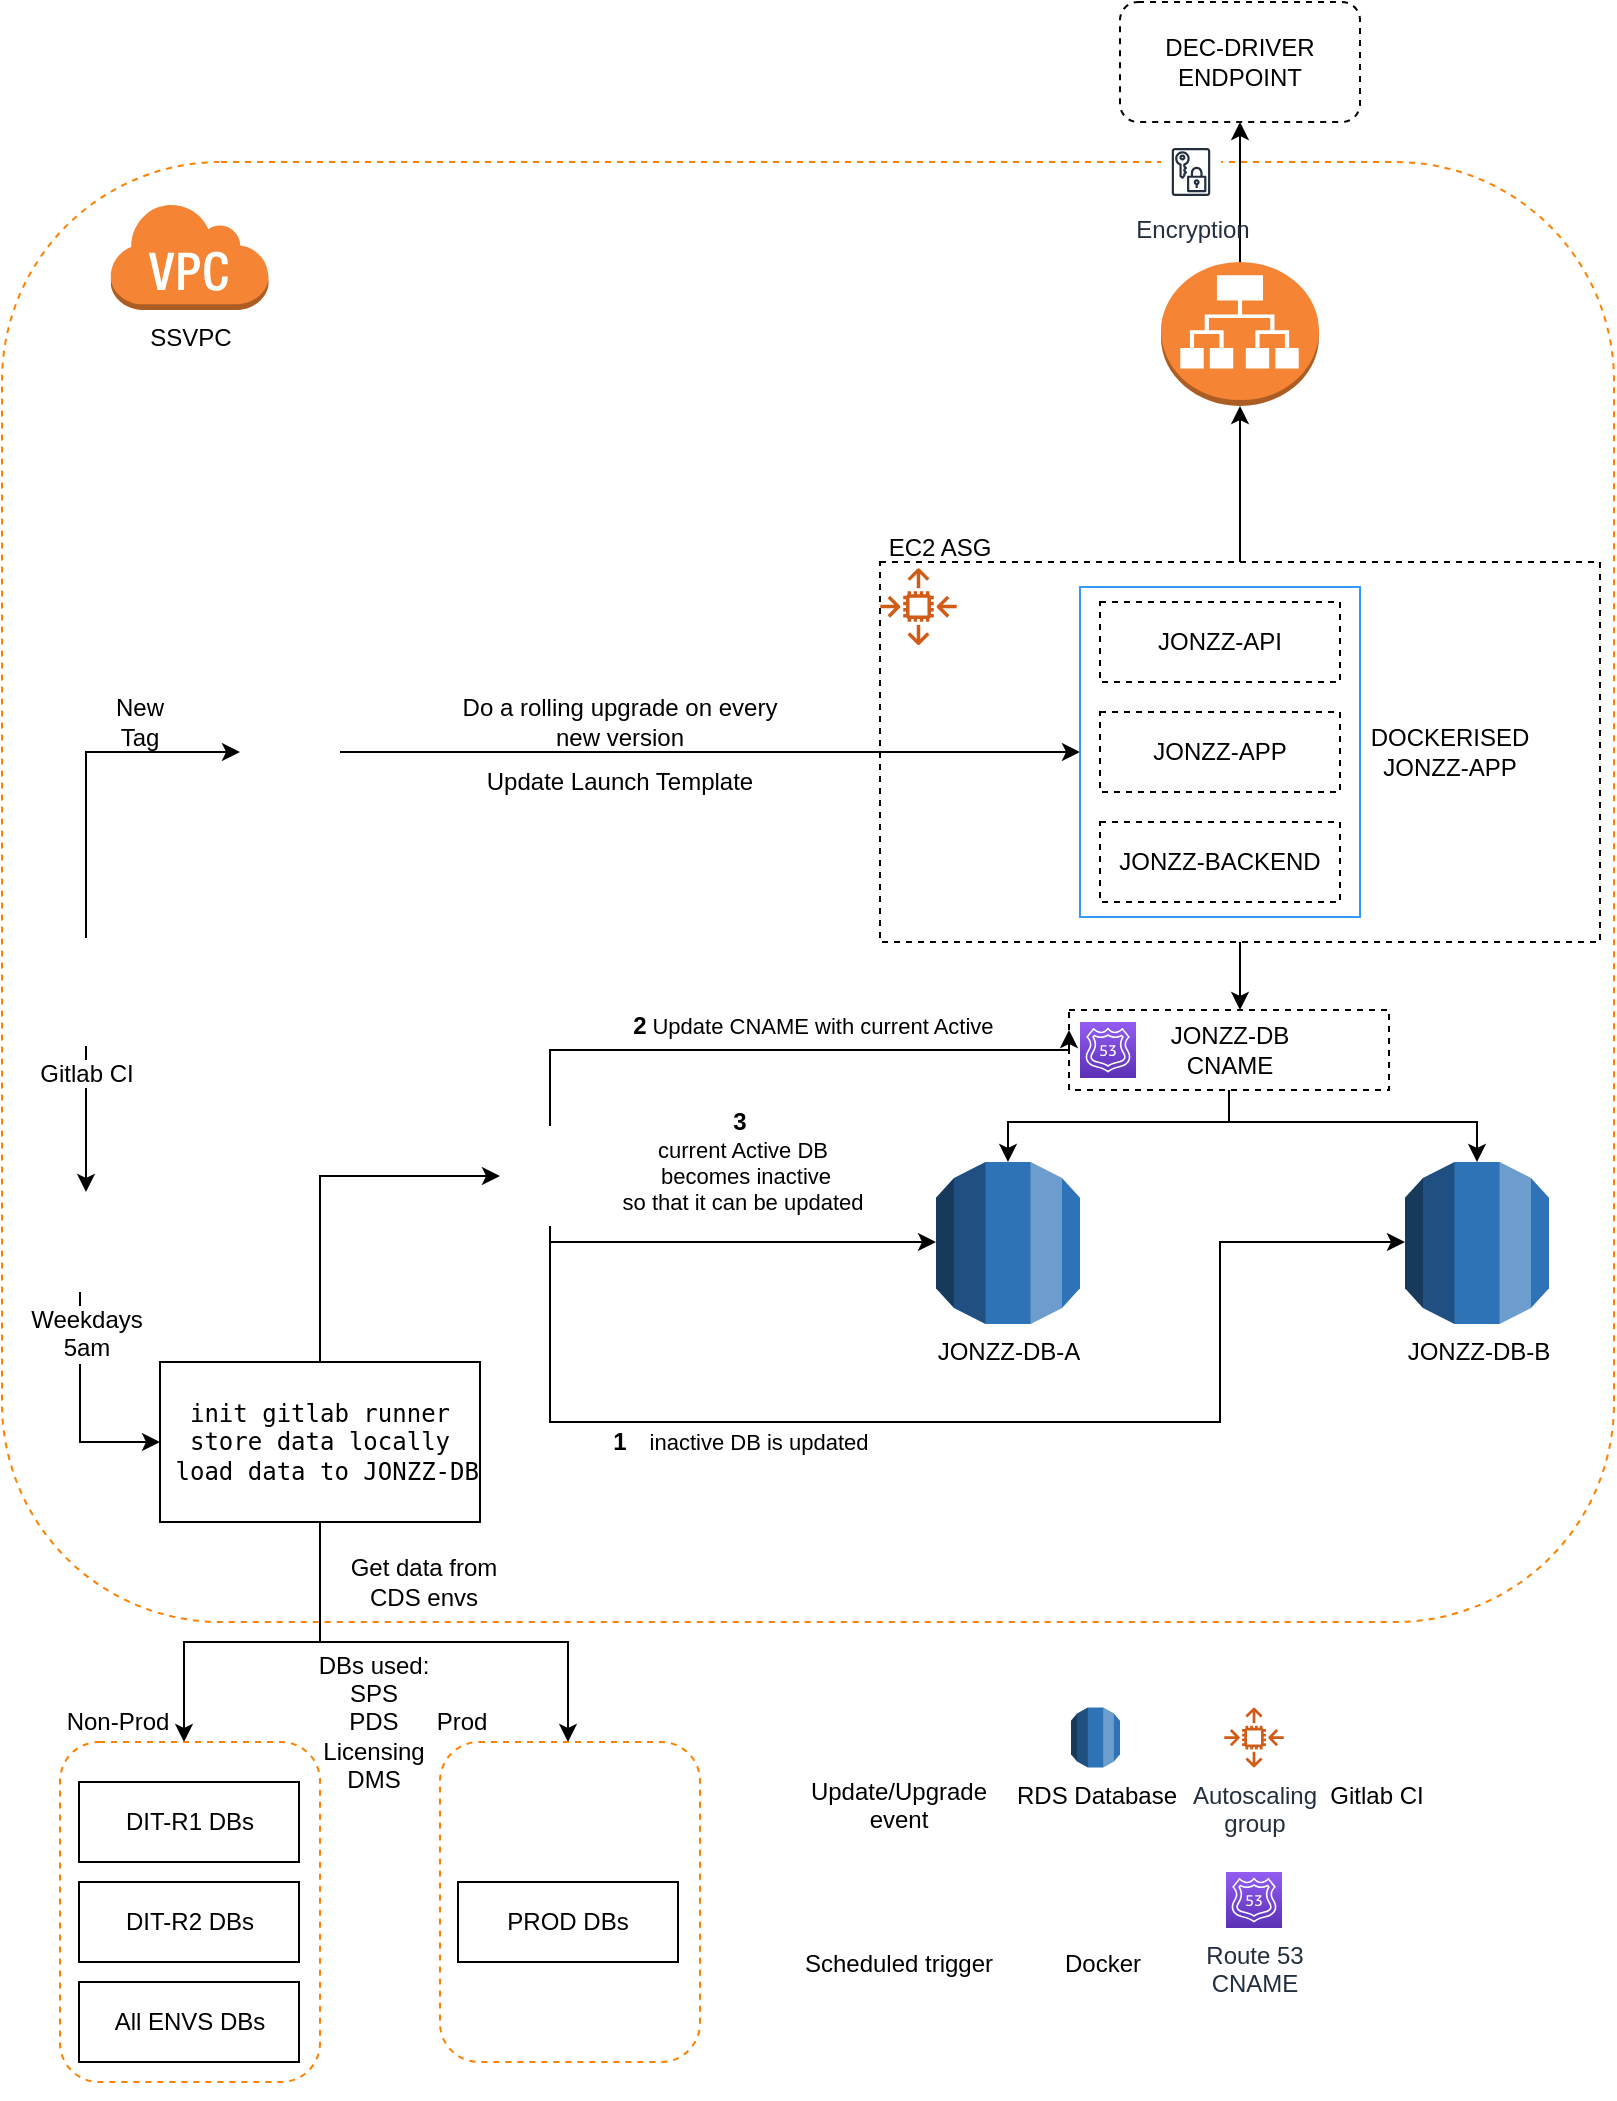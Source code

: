 <mxfile version="14.5.1" type="device"><diagram id="wd10ZxAjhz53gKZubk_L" name="Page-1"><mxGraphModel dx="1258" dy="1966" grid="1" gridSize="10" guides="1" tooltips="1" connect="1" arrows="1" fold="1" page="1" pageScale="1" pageWidth="827" pageHeight="1169" math="0" shadow="0"><root><mxCell id="0"/><mxCell id="1" parent="0"/><mxCell id="EThWCDf1yXOXYtXLEDHT-56" value="" style="rounded=1;whiteSpace=wrap;html=1;dashed=1;strokeWidth=1;fillColor=none;strokeColor=#FF8000;" vertex="1" parent="1"><mxGeometry x="11" y="30" width="806" height="730" as="geometry"/></mxCell><mxCell id="EThWCDf1yXOXYtXLEDHT-24" style="edgeStyle=orthogonalEdgeStyle;rounded=0;orthogonalLoop=1;jettySize=auto;html=1;entryX=0.5;entryY=0;entryDx=0;entryDy=0;entryPerimeter=0;" edge="1" parent="1" source="EThWCDf1yXOXYtXLEDHT-19" target="EThWCDf1yXOXYtXLEDHT-12"><mxGeometry relative="1" as="geometry"><Array as="points"><mxPoint x="625" y="510"/><mxPoint x="514" y="510"/></Array></mxGeometry></mxCell><mxCell id="EThWCDf1yXOXYtXLEDHT-25" style="edgeStyle=orthogonalEdgeStyle;rounded=0;orthogonalLoop=1;jettySize=auto;html=1;entryX=0.5;entryY=0;entryDx=0;entryDy=0;entryPerimeter=0;" edge="1" parent="1" source="EThWCDf1yXOXYtXLEDHT-19" target="EThWCDf1yXOXYtXLEDHT-13"><mxGeometry relative="1" as="geometry"><Array as="points"><mxPoint x="624" y="510"/><mxPoint x="748" y="510"/></Array></mxGeometry></mxCell><mxCell id="EThWCDf1yXOXYtXLEDHT-19" value="&lt;div&gt;JONZZ-DB&lt;/div&gt;&lt;div&gt;CNAME&lt;/div&gt;" style="rounded=0;whiteSpace=wrap;html=1;dashed=1;fillColor=none;" vertex="1" parent="1"><mxGeometry x="544.5" y="454" width="160" height="40" as="geometry"/></mxCell><mxCell id="EThWCDf1yXOXYtXLEDHT-23" style="edgeStyle=orthogonalEdgeStyle;rounded=0;orthogonalLoop=1;jettySize=auto;html=1;" edge="1" parent="1" source="EThWCDf1yXOXYtXLEDHT-5" target="EThWCDf1yXOXYtXLEDHT-19"><mxGeometry relative="1" as="geometry"><Array as="points"><mxPoint x="625" y="420"/><mxPoint x="625" y="420"/></Array></mxGeometry></mxCell><mxCell id="EThWCDf1yXOXYtXLEDHT-26" value="" style="edgeStyle=orthogonalEdgeStyle;rounded=0;orthogonalLoop=1;jettySize=auto;html=1;" edge="1" parent="1" source="EThWCDf1yXOXYtXLEDHT-5" target="EThWCDf1yXOXYtXLEDHT-3"><mxGeometry relative="1" as="geometry"><Array as="points"><mxPoint x="630" y="200"/><mxPoint x="630" y="200"/></Array></mxGeometry></mxCell><mxCell id="EThWCDf1yXOXYtXLEDHT-5" value="" style="rounded=0;whiteSpace=wrap;html=1;fillColor=none;dashed=1;" vertex="1" parent="1"><mxGeometry x="450" y="230" width="360" height="190" as="geometry"/></mxCell><mxCell id="EThWCDf1yXOXYtXLEDHT-2" value="SSVPC" style="outlineConnect=0;dashed=0;verticalLabelPosition=bottom;verticalAlign=top;align=center;html=1;shape=mxgraph.aws3.virtual_private_cloud;fillColor=#F58534;gradientColor=none;" vertex="1" parent="1"><mxGeometry x="64.75" y="50" width="79.5" height="54" as="geometry"/></mxCell><mxCell id="EThWCDf1yXOXYtXLEDHT-31" value="" style="edgeStyle=orthogonalEdgeStyle;rounded=0;orthogonalLoop=1;jettySize=auto;html=1;" edge="1" parent="1" source="EThWCDf1yXOXYtXLEDHT-3" target="EThWCDf1yXOXYtXLEDHT-27"><mxGeometry relative="1" as="geometry"><Array as="points"><mxPoint x="630" y="30"/><mxPoint x="630" y="30"/></Array></mxGeometry></mxCell><mxCell id="EThWCDf1yXOXYtXLEDHT-3" value="" style="outlineConnect=0;dashed=0;verticalLabelPosition=bottom;verticalAlign=top;align=center;html=1;shape=mxgraph.aws3.application_load_balancer;fillColor=#F58534;gradientColor=none;" vertex="1" parent="1"><mxGeometry x="590.5" y="80" width="79" height="72" as="geometry"/></mxCell><mxCell id="EThWCDf1yXOXYtXLEDHT-4" value="" style="outlineConnect=0;fontColor=#232F3E;gradientColor=none;fillColor=#D05C17;strokeColor=none;dashed=0;verticalLabelPosition=bottom;verticalAlign=top;align=center;html=1;fontSize=12;fontStyle=0;aspect=fixed;pointerEvents=1;shape=mxgraph.aws4.auto_scaling2;" vertex="1" parent="1"><mxGeometry x="450" y="233" width="38.5" height="38.5" as="geometry"/></mxCell><mxCell id="EThWCDf1yXOXYtXLEDHT-6" value="EC2 ASG" style="text;html=1;strokeColor=none;fillColor=none;align=center;verticalAlign=middle;whiteSpace=wrap;rounded=0;dashed=1;" vertex="1" parent="1"><mxGeometry x="450" y="213" width="60" height="20" as="geometry"/></mxCell><mxCell id="EThWCDf1yXOXYtXLEDHT-7" value="JONZZ-API" style="rounded=0;whiteSpace=wrap;html=1;dashed=1;fillColor=none;" vertex="1" parent="1"><mxGeometry x="560" y="250" width="120" height="40" as="geometry"/></mxCell><mxCell id="EThWCDf1yXOXYtXLEDHT-8" value="JONZZ-APP" style="rounded=0;whiteSpace=wrap;html=1;dashed=1;fillColor=none;" vertex="1" parent="1"><mxGeometry x="560" y="305" width="120" height="40" as="geometry"/></mxCell><mxCell id="EThWCDf1yXOXYtXLEDHT-9" value="JONZZ-BACKEND" style="rounded=0;whiteSpace=wrap;html=1;dashed=1;fillColor=none;" vertex="1" parent="1"><mxGeometry x="560" y="360" width="120" height="40" as="geometry"/></mxCell><mxCell id="EThWCDf1yXOXYtXLEDHT-12" value="JONZZ-DB-A" style="outlineConnect=0;dashed=0;verticalLabelPosition=bottom;verticalAlign=top;align=center;html=1;shape=mxgraph.aws3.rds;fillColor=#2E73B8;gradientColor=none;" vertex="1" parent="1"><mxGeometry x="478" y="530" width="72" height="81" as="geometry"/></mxCell><mxCell id="EThWCDf1yXOXYtXLEDHT-13" value="JONZZ-DB-B" style="outlineConnect=0;dashed=0;verticalLabelPosition=bottom;verticalAlign=top;align=center;html=1;shape=mxgraph.aws3.rds;fillColor=#2E73B8;gradientColor=none;" vertex="1" parent="1"><mxGeometry x="712.5" y="530" width="72" height="81" as="geometry"/></mxCell><mxCell id="EThWCDf1yXOXYtXLEDHT-18" value="" style="points=[[0,0,0],[0.25,0,0],[0.5,0,0],[0.75,0,0],[1,0,0],[0,1,0],[0.25,1,0],[0.5,1,0],[0.75,1,0],[1,1,0],[0,0.25,0],[0,0.5,0],[0,0.75,0],[1,0.25,0],[1,0.5,0],[1,0.75,0]];outlineConnect=0;fontColor=#232F3E;gradientColor=#945DF2;gradientDirection=north;fillColor=#5A30B5;strokeColor=#ffffff;dashed=0;verticalLabelPosition=bottom;verticalAlign=top;align=center;html=1;fontSize=12;fontStyle=0;aspect=fixed;shape=mxgraph.aws4.resourceIcon;resIcon=mxgraph.aws4.route_53;" vertex="1" parent="1"><mxGeometry x="550" y="460" width="28" height="28" as="geometry"/></mxCell><mxCell id="EThWCDf1yXOXYtXLEDHT-27" value="&lt;div&gt;DEC-DRIVER &lt;br&gt;&lt;/div&gt;&lt;div&gt;ENDPOINT&lt;br&gt;&lt;/div&gt;" style="rounded=1;whiteSpace=wrap;html=1;dashed=1;fillColor=none;" vertex="1" parent="1"><mxGeometry x="570" y="-50" width="120" height="60" as="geometry"/></mxCell><mxCell id="EThWCDf1yXOXYtXLEDHT-70" value="" style="edgeStyle=orthogonalEdgeStyle;rounded=0;orthogonalLoop=1;jettySize=auto;html=1;" edge="1" parent="1" source="EThWCDf1yXOXYtXLEDHT-32" target="EThWCDf1yXOXYtXLEDHT-42"><mxGeometry relative="1" as="geometry"/></mxCell><mxCell id="EThWCDf1yXOXYtXLEDHT-32" value="Gitlab CI" style="shape=image;html=1;verticalAlign=top;verticalLabelPosition=bottom;labelBackgroundColor=#ffffff;imageAspect=0;aspect=fixed;image=https://cdn4.iconfinder.com/data/icons/logos-and-brands/512/144_Gitlab_logo_logos-128.png;dashed=1;fillColor=none;" vertex="1" parent="1"><mxGeometry x="26" y="418" width="54" height="54" as="geometry"/></mxCell><mxCell id="EThWCDf1yXOXYtXLEDHT-35" style="edgeStyle=orthogonalEdgeStyle;rounded=0;orthogonalLoop=1;jettySize=auto;html=1;" edge="1" parent="1" source="EThWCDf1yXOXYtXLEDHT-33" target="EThWCDf1yXOXYtXLEDHT-12"><mxGeometry relative="1" as="geometry"><Array as="points"><mxPoint x="285" y="570"/></Array></mxGeometry></mxCell><mxCell id="EThWCDf1yXOXYtXLEDHT-39" value="&lt;div&gt;current Active DB&lt;/div&gt;&lt;div&gt;&amp;nbsp;becomes inactive&lt;br&gt;&lt;/div&gt;&lt;div&gt;so that it can be updated&lt;br&gt;&lt;/div&gt;" style="edgeLabel;html=1;align=center;verticalAlign=middle;resizable=0;points=[];" vertex="1" connectable="0" parent="EThWCDf1yXOXYtXLEDHT-35"><mxGeometry x="-0.002" y="-3" relative="1" as="geometry"><mxPoint x="3" y="-36" as="offset"/></mxGeometry></mxCell><mxCell id="EThWCDf1yXOXYtXLEDHT-36" style="edgeStyle=orthogonalEdgeStyle;rounded=0;orthogonalLoop=1;jettySize=auto;html=1;" edge="1" parent="1" source="EThWCDf1yXOXYtXLEDHT-33" target="EThWCDf1yXOXYtXLEDHT-13"><mxGeometry relative="1" as="geometry"><Array as="points"><mxPoint x="285" y="660"/><mxPoint x="620" y="660"/><mxPoint x="620" y="570"/></Array></mxGeometry></mxCell><mxCell id="EThWCDf1yXOXYtXLEDHT-40" value="inactive DB is updated" style="edgeLabel;html=1;align=center;verticalAlign=middle;resizable=0;points=[];" vertex="1" connectable="0" parent="EThWCDf1yXOXYtXLEDHT-36"><mxGeometry x="-0.346" y="-1" relative="1" as="geometry"><mxPoint y="9" as="offset"/></mxGeometry></mxCell><mxCell id="EThWCDf1yXOXYtXLEDHT-37" style="edgeStyle=orthogonalEdgeStyle;rounded=0;orthogonalLoop=1;jettySize=auto;html=1;entryX=0;entryY=0.25;entryDx=0;entryDy=0;" edge="1" parent="1" source="EThWCDf1yXOXYtXLEDHT-33" target="EThWCDf1yXOXYtXLEDHT-19"><mxGeometry relative="1" as="geometry"><Array as="points"><mxPoint x="285" y="474"/><mxPoint x="545" y="474"/></Array></mxGeometry></mxCell><mxCell id="EThWCDf1yXOXYtXLEDHT-38" value="Update CNAME with current Active " style="edgeLabel;html=1;align=center;verticalAlign=middle;resizable=0;points=[];" vertex="1" connectable="0" parent="EThWCDf1yXOXYtXLEDHT-37"><mxGeometry x="0.114" y="-3" relative="1" as="geometry"><mxPoint x="2" y="-15" as="offset"/></mxGeometry></mxCell><mxCell id="EThWCDf1yXOXYtXLEDHT-33" value="" style="shape=image;html=1;verticalAlign=top;verticalLabelPosition=bottom;labelBackgroundColor=#ffffff;imageAspect=0;aspect=fixed;image=https://cdn3.iconfinder.com/data/icons/phuzion/PNG/Signs-Symbols/Refresh.png;dashed=1;fillColor=none;" vertex="1" parent="1"><mxGeometry x="260" y="512" width="50" height="50" as="geometry"/></mxCell><mxCell id="EThWCDf1yXOXYtXLEDHT-71" style="edgeStyle=orthogonalEdgeStyle;rounded=0;orthogonalLoop=1;jettySize=auto;html=1;entryX=0;entryY=0.5;entryDx=0;entryDy=0;" edge="1" parent="1" source="EThWCDf1yXOXYtXLEDHT-42" target="EThWCDf1yXOXYtXLEDHT-68"><mxGeometry relative="1" as="geometry"><Array as="points"><mxPoint x="50" y="670"/></Array></mxGeometry></mxCell><mxCell id="EThWCDf1yXOXYtXLEDHT-42" value="&lt;div&gt;Weekdays&lt;/div&gt;&lt;div&gt;5am&lt;/div&gt;" style="shape=image;html=1;verticalAlign=top;verticalLabelPosition=bottom;labelBackgroundColor=#ffffff;imageAspect=0;aspect=fixed;image=https://cdn4.iconfinder.com/data/icons/evil-icons-user-interface/64/clock-128.png;dashed=1;fillColor=none;" vertex="1" parent="1"><mxGeometry x="28" y="545" width="50" height="50" as="geometry"/></mxCell><mxCell id="EThWCDf1yXOXYtXLEDHT-43" value="1" style="text;html=1;strokeColor=none;fillColor=none;align=center;verticalAlign=middle;whiteSpace=wrap;rounded=0;dashed=1;fontStyle=1" vertex="1" parent="1"><mxGeometry x="300" y="660" width="40" height="20" as="geometry"/></mxCell><mxCell id="EThWCDf1yXOXYtXLEDHT-44" value="2" style="text;html=1;strokeColor=none;fillColor=none;align=center;verticalAlign=middle;whiteSpace=wrap;rounded=0;dashed=1;fontStyle=1" vertex="1" parent="1"><mxGeometry x="310" y="452" width="40" height="20" as="geometry"/></mxCell><mxCell id="EThWCDf1yXOXYtXLEDHT-45" value="3" style="text;html=1;strokeColor=none;fillColor=none;align=center;verticalAlign=middle;whiteSpace=wrap;rounded=0;dashed=1;fontStyle=1" vertex="1" parent="1"><mxGeometry x="360" y="500" width="40" height="20" as="geometry"/></mxCell><mxCell id="EThWCDf1yXOXYtXLEDHT-49" value="&lt;div&gt;DOCKERISED&lt;/div&gt;&lt;div&gt;JONZZ-APP&lt;/div&gt;" style="text;html=1;strokeColor=none;fillColor=none;align=center;verticalAlign=middle;whiteSpace=wrap;rounded=0;dashed=1;" vertex="1" parent="1"><mxGeometry x="695" y="315" width="80" height="20" as="geometry"/></mxCell><mxCell id="EThWCDf1yXOXYtXLEDHT-53" style="edgeStyle=orthogonalEdgeStyle;rounded=0;orthogonalLoop=1;jettySize=auto;html=1;entryX=0;entryY=0.5;entryDx=0;entryDy=0;" edge="1" parent="1" source="EThWCDf1yXOXYtXLEDHT-51" target="EThWCDf1yXOXYtXLEDHT-59"><mxGeometry relative="1" as="geometry"/></mxCell><mxCell id="EThWCDf1yXOXYtXLEDHT-51" value="" style="shape=image;html=1;verticalAlign=top;verticalLabelPosition=bottom;labelBackgroundColor=#ffffff;imageAspect=0;aspect=fixed;image=https://cdn3.iconfinder.com/data/icons/phuzion/PNG/Signs-Symbols/Refresh.png;dashed=1;fillColor=none;" vertex="1" parent="1"><mxGeometry x="130" y="300" width="50" height="50" as="geometry"/></mxCell><mxCell id="EThWCDf1yXOXYtXLEDHT-52" style="edgeStyle=orthogonalEdgeStyle;rounded=0;orthogonalLoop=1;jettySize=auto;html=1;entryX=0;entryY=0.5;entryDx=0;entryDy=0;" edge="1" parent="1" source="EThWCDf1yXOXYtXLEDHT-32" target="EThWCDf1yXOXYtXLEDHT-51"><mxGeometry relative="1" as="geometry"><mxPoint x="107" y="510" as="sourcePoint"/><mxPoint x="460.5" y="325" as="targetPoint"/><Array as="points"><mxPoint x="53" y="325"/></Array></mxGeometry></mxCell><mxCell id="EThWCDf1yXOXYtXLEDHT-54" value="Do a rolling upgrade on every new version" style="text;html=1;strokeColor=none;fillColor=none;align=center;verticalAlign=middle;whiteSpace=wrap;rounded=0;dashed=1;" vertex="1" parent="1"><mxGeometry x="230" y="300" width="180" height="20" as="geometry"/></mxCell><mxCell id="EThWCDf1yXOXYtXLEDHT-55" value="New Tag" style="text;html=1;strokeColor=none;fillColor=none;align=center;verticalAlign=middle;whiteSpace=wrap;rounded=0;dashed=1;" vertex="1" parent="1"><mxGeometry x="60" y="300" width="40" height="20" as="geometry"/></mxCell><mxCell id="EThWCDf1yXOXYtXLEDHT-58" value="Update Launch Template" style="text;html=1;strokeColor=none;fillColor=none;align=center;verticalAlign=middle;whiteSpace=wrap;rounded=0;dashed=1;" vertex="1" parent="1"><mxGeometry x="240" y="330" width="160" height="20" as="geometry"/></mxCell><mxCell id="EThWCDf1yXOXYtXLEDHT-59" value="" style="rounded=0;whiteSpace=wrap;html=1;fillColor=none;strokeColor=#3399FF;" vertex="1" parent="1"><mxGeometry x="550" y="242.5" width="140" height="165" as="geometry"/></mxCell><mxCell id="EThWCDf1yXOXYtXLEDHT-60" value="" style="shape=image;html=1;verticalAlign=top;verticalLabelPosition=bottom;labelBackgroundColor=#ffffff;imageAspect=0;aspect=fixed;image=https://cdn3.iconfinder.com/data/icons/social-media-2169/24/social_media_social_media_logo_docker-128.png;strokeColor=#3399FF;strokeWidth=1;fillColor=none;" vertex="1" parent="1"><mxGeometry x="720" y="275" width="30" height="30" as="geometry"/></mxCell><mxCell id="EThWCDf1yXOXYtXLEDHT-64" value="" style="shape=image;html=1;verticalAlign=top;verticalLabelPosition=bottom;labelBackgroundColor=#ffffff;imageAspect=0;aspect=fixed;image=https://cdn2.iconfinder.com/data/icons/free-mobile-icon-kit/64/Runner.png;strokeColor=#000000;strokeWidth=1;fillColor=none;" vertex="1" parent="1"><mxGeometry x="57" y="677" width="33" height="33" as="geometry"/></mxCell><mxCell id="EThWCDf1yXOXYtXLEDHT-69" style="edgeStyle=orthogonalEdgeStyle;rounded=0;orthogonalLoop=1;jettySize=auto;html=1;entryX=0;entryY=0.5;entryDx=0;entryDy=0;" edge="1" parent="1" source="EThWCDf1yXOXYtXLEDHT-68" target="EThWCDf1yXOXYtXLEDHT-33"><mxGeometry relative="1" as="geometry"><Array as="points"><mxPoint x="170" y="537"/></Array></mxGeometry></mxCell><mxCell id="EThWCDf1yXOXYtXLEDHT-76" style="edgeStyle=orthogonalEdgeStyle;rounded=0;orthogonalLoop=1;jettySize=auto;html=1;" edge="1" parent="1" source="EThWCDf1yXOXYtXLEDHT-68" target="EThWCDf1yXOXYtXLEDHT-72"><mxGeometry relative="1" as="geometry"><Array as="points"><mxPoint x="170" y="770"/><mxPoint x="102" y="770"/></Array></mxGeometry></mxCell><mxCell id="EThWCDf1yXOXYtXLEDHT-77" style="edgeStyle=orthogonalEdgeStyle;rounded=0;orthogonalLoop=1;jettySize=auto;html=1;" edge="1" parent="1" source="EThWCDf1yXOXYtXLEDHT-68" target="EThWCDf1yXOXYtXLEDHT-74"><mxGeometry relative="1" as="geometry"><Array as="points"><mxPoint x="170" y="770"/><mxPoint x="294" y="770"/></Array></mxGeometry></mxCell><mxCell id="EThWCDf1yXOXYtXLEDHT-68" value="&lt;pre&gt;init gitlab runner&lt;br&gt;store data locally&lt;br&gt; load data to JONZZ-DB&lt;/pre&gt;" style="rounded=0;whiteSpace=wrap;html=1;strokeColor=#000000;strokeWidth=1;fillColor=none;" vertex="1" parent="1"><mxGeometry x="90" y="630" width="160" height="80" as="geometry"/></mxCell><mxCell id="EThWCDf1yXOXYtXLEDHT-72" value="" style="rounded=1;whiteSpace=wrap;html=1;dashed=1;strokeWidth=1;fillColor=none;strokeColor=#FF8000;" vertex="1" parent="1"><mxGeometry x="40" y="820" width="130" height="170" as="geometry"/></mxCell><mxCell id="EThWCDf1yXOXYtXLEDHT-73" value="Non-Prod" style="text;html=1;strokeColor=none;fillColor=none;align=center;verticalAlign=middle;whiteSpace=wrap;rounded=0;" vertex="1" parent="1"><mxGeometry x="38" y="800" width="62" height="20" as="geometry"/></mxCell><mxCell id="EThWCDf1yXOXYtXLEDHT-74" value="" style="rounded=1;whiteSpace=wrap;html=1;dashed=1;strokeWidth=1;fillColor=none;strokeColor=#FF8000;" vertex="1" parent="1"><mxGeometry x="230" y="820" width="130" height="160" as="geometry"/></mxCell><mxCell id="EThWCDf1yXOXYtXLEDHT-75" value="&lt;div&gt;Prod&lt;/div&gt;" style="text;html=1;strokeColor=none;fillColor=none;align=center;verticalAlign=middle;whiteSpace=wrap;rounded=0;" vertex="1" parent="1"><mxGeometry x="210" y="800" width="62" height="20" as="geometry"/></mxCell><mxCell id="EThWCDf1yXOXYtXLEDHT-78" value="DIT-R1 DBs" style="rounded=0;whiteSpace=wrap;html=1;strokeColor=#000000;strokeWidth=1;fillColor=none;" vertex="1" parent="1"><mxGeometry x="49.5" y="840" width="110" height="40" as="geometry"/></mxCell><mxCell id="EThWCDf1yXOXYtXLEDHT-79" value="DIT-R2 DBs" style="rounded=0;whiteSpace=wrap;html=1;strokeColor=#000000;strokeWidth=1;fillColor=none;" vertex="1" parent="1"><mxGeometry x="49.5" y="890" width="110" height="40" as="geometry"/></mxCell><mxCell id="EThWCDf1yXOXYtXLEDHT-80" value="All ENVS DBs" style="rounded=0;whiteSpace=wrap;html=1;strokeColor=#000000;strokeWidth=1;fillColor=none;" vertex="1" parent="1"><mxGeometry x="49.5" y="940" width="110" height="40" as="geometry"/></mxCell><mxCell id="EThWCDf1yXOXYtXLEDHT-81" value="PROD DBs" style="rounded=0;whiteSpace=wrap;html=1;strokeColor=#000000;strokeWidth=1;fillColor=none;" vertex="1" parent="1"><mxGeometry x="239" y="890" width="110" height="40" as="geometry"/></mxCell><mxCell id="EThWCDf1yXOXYtXLEDHT-82" value="Get data from CDS envs" style="text;html=1;strokeColor=none;fillColor=none;align=center;verticalAlign=middle;whiteSpace=wrap;rounded=0;" vertex="1" parent="1"><mxGeometry x="172" y="730" width="100" height="20" as="geometry"/></mxCell><mxCell id="EThWCDf1yXOXYtXLEDHT-83" value="Encryption" style="outlineConnect=0;fontColor=#232F3E;gradientColor=none;strokeColor=#232F3E;fillColor=#ffffff;dashed=0;verticalLabelPosition=bottom;verticalAlign=top;align=center;html=1;fontSize=12;fontStyle=0;aspect=fixed;shape=mxgraph.aws4.resourceIcon;resIcon=mxgraph.aws4.data_encryption_key;" vertex="1" parent="1"><mxGeometry x="590.5" y="20" width="30" height="30" as="geometry"/></mxCell><mxCell id="EThWCDf1yXOXYtXLEDHT-85" value="&lt;div&gt;DBs used:&lt;/div&gt;&lt;div&gt;SPS&lt;/div&gt;&lt;div&gt;PDS&lt;/div&gt;&lt;div&gt;Licensing&lt;br&gt;&lt;/div&gt;&lt;div&gt;DMS&lt;br&gt;&lt;/div&gt;" style="text;html=1;strokeColor=none;fillColor=none;align=center;verticalAlign=middle;whiteSpace=wrap;rounded=0;" vertex="1" parent="1"><mxGeometry x="122" y="800" width="150" height="20" as="geometry"/></mxCell><mxCell id="EThWCDf1yXOXYtXLEDHT-86" style="edgeStyle=orthogonalEdgeStyle;rounded=0;orthogonalLoop=1;jettySize=auto;html=1;exitX=0.5;exitY=1;exitDx=0;exitDy=0;" edge="1" parent="1" source="EThWCDf1yXOXYtXLEDHT-72" target="EThWCDf1yXOXYtXLEDHT-72"><mxGeometry relative="1" as="geometry"/></mxCell><mxCell id="EThWCDf1yXOXYtXLEDHT-87" value="RDS Database" style="outlineConnect=0;dashed=0;verticalLabelPosition=bottom;verticalAlign=top;align=center;html=1;shape=mxgraph.aws3.rds;fillColor=#2E73B8;gradientColor=none;strokeColor=#000000;strokeWidth=1;" vertex="1" parent="1"><mxGeometry x="545.5" y="802.75" width="24.5" height="30" as="geometry"/></mxCell><mxCell id="EThWCDf1yXOXYtXLEDHT-88" value="&lt;div&gt;Autoscaling &lt;br&gt;&lt;/div&gt;&lt;div&gt;group&lt;br&gt;&lt;/div&gt;" style="outlineConnect=0;fontColor=#232F3E;gradientColor=none;fillColor=#D05C17;strokeColor=none;dashed=0;verticalLabelPosition=bottom;verticalAlign=top;align=center;html=1;fontSize=12;fontStyle=0;aspect=fixed;pointerEvents=1;shape=mxgraph.aws4.auto_scaling2;" vertex="1" parent="1"><mxGeometry x="622" y="802.75" width="30" height="30" as="geometry"/></mxCell><mxCell id="EThWCDf1yXOXYtXLEDHT-89" value="&lt;div&gt;Update/Upgrade&lt;/div&gt;&lt;div&gt; event&lt;/div&gt;" style="shape=image;html=1;verticalAlign=top;verticalLabelPosition=bottom;labelBackgroundColor=#ffffff;imageAspect=0;aspect=fixed;image=https://cdn3.iconfinder.com/data/icons/phuzion/PNG/Signs-Symbols/Refresh.png;dashed=1;fillColor=none;" vertex="1" parent="1"><mxGeometry x="444.25" y="802.75" width="28.5" height="28.5" as="geometry"/></mxCell><mxCell id="EThWCDf1yXOXYtXLEDHT-90" value="Gitlab CI" style="shape=image;html=1;verticalAlign=top;verticalLabelPosition=bottom;labelBackgroundColor=#ffffff;imageAspect=0;aspect=fixed;image=https://cdn4.iconfinder.com/data/icons/logos-and-brands/512/144_Gitlab_logo_logos-128.png;dashed=1;fillColor=none;" vertex="1" parent="1"><mxGeometry x="684" y="804.25" width="28.5" height="28.5" as="geometry"/></mxCell><mxCell id="EThWCDf1yXOXYtXLEDHT-91" value="Scheduled trigger" style="shape=image;html=1;verticalAlign=top;verticalLabelPosition=bottom;labelBackgroundColor=#ffffff;imageAspect=0;aspect=fixed;image=https://cdn4.iconfinder.com/data/icons/evil-icons-user-interface/64/clock-128.png;dashed=1;fillColor=none;" vertex="1" parent="1"><mxGeometry x="441.38" y="882.88" width="34.25" height="34.25" as="geometry"/></mxCell><mxCell id="EThWCDf1yXOXYtXLEDHT-94" value="Docker" style="shape=image;html=1;verticalAlign=top;verticalLabelPosition=bottom;labelBackgroundColor=#ffffff;imageAspect=0;aspect=fixed;image=https://cdn3.iconfinder.com/data/icons/social-media-2169/24/social_media_social_media_logo_docker-128.png;strokeColor=#3399FF;strokeWidth=1;fillColor=none;" vertex="1" parent="1"><mxGeometry x="545.5" y="887.13" width="30" height="30" as="geometry"/></mxCell><mxCell id="EThWCDf1yXOXYtXLEDHT-95" value="&lt;div&gt;Route 53&lt;/div&gt;&lt;div&gt;CNAME&lt;br&gt;&lt;/div&gt;" style="points=[[0,0,0],[0.25,0,0],[0.5,0,0],[0.75,0,0],[1,0,0],[0,1,0],[0.25,1,0],[0.5,1,0],[0.75,1,0],[1,1,0],[0,0.25,0],[0,0.5,0],[0,0.75,0],[1,0.25,0],[1,0.5,0],[1,0.75,0]];outlineConnect=0;fontColor=#232F3E;gradientColor=#945DF2;gradientDirection=north;fillColor=#5A30B5;strokeColor=#ffffff;dashed=0;verticalLabelPosition=bottom;verticalAlign=top;align=center;html=1;fontSize=12;fontStyle=0;aspect=fixed;shape=mxgraph.aws4.resourceIcon;resIcon=mxgraph.aws4.route_53;" vertex="1" parent="1"><mxGeometry x="623" y="885" width="28" height="28" as="geometry"/></mxCell></root></mxGraphModel></diagram></mxfile>